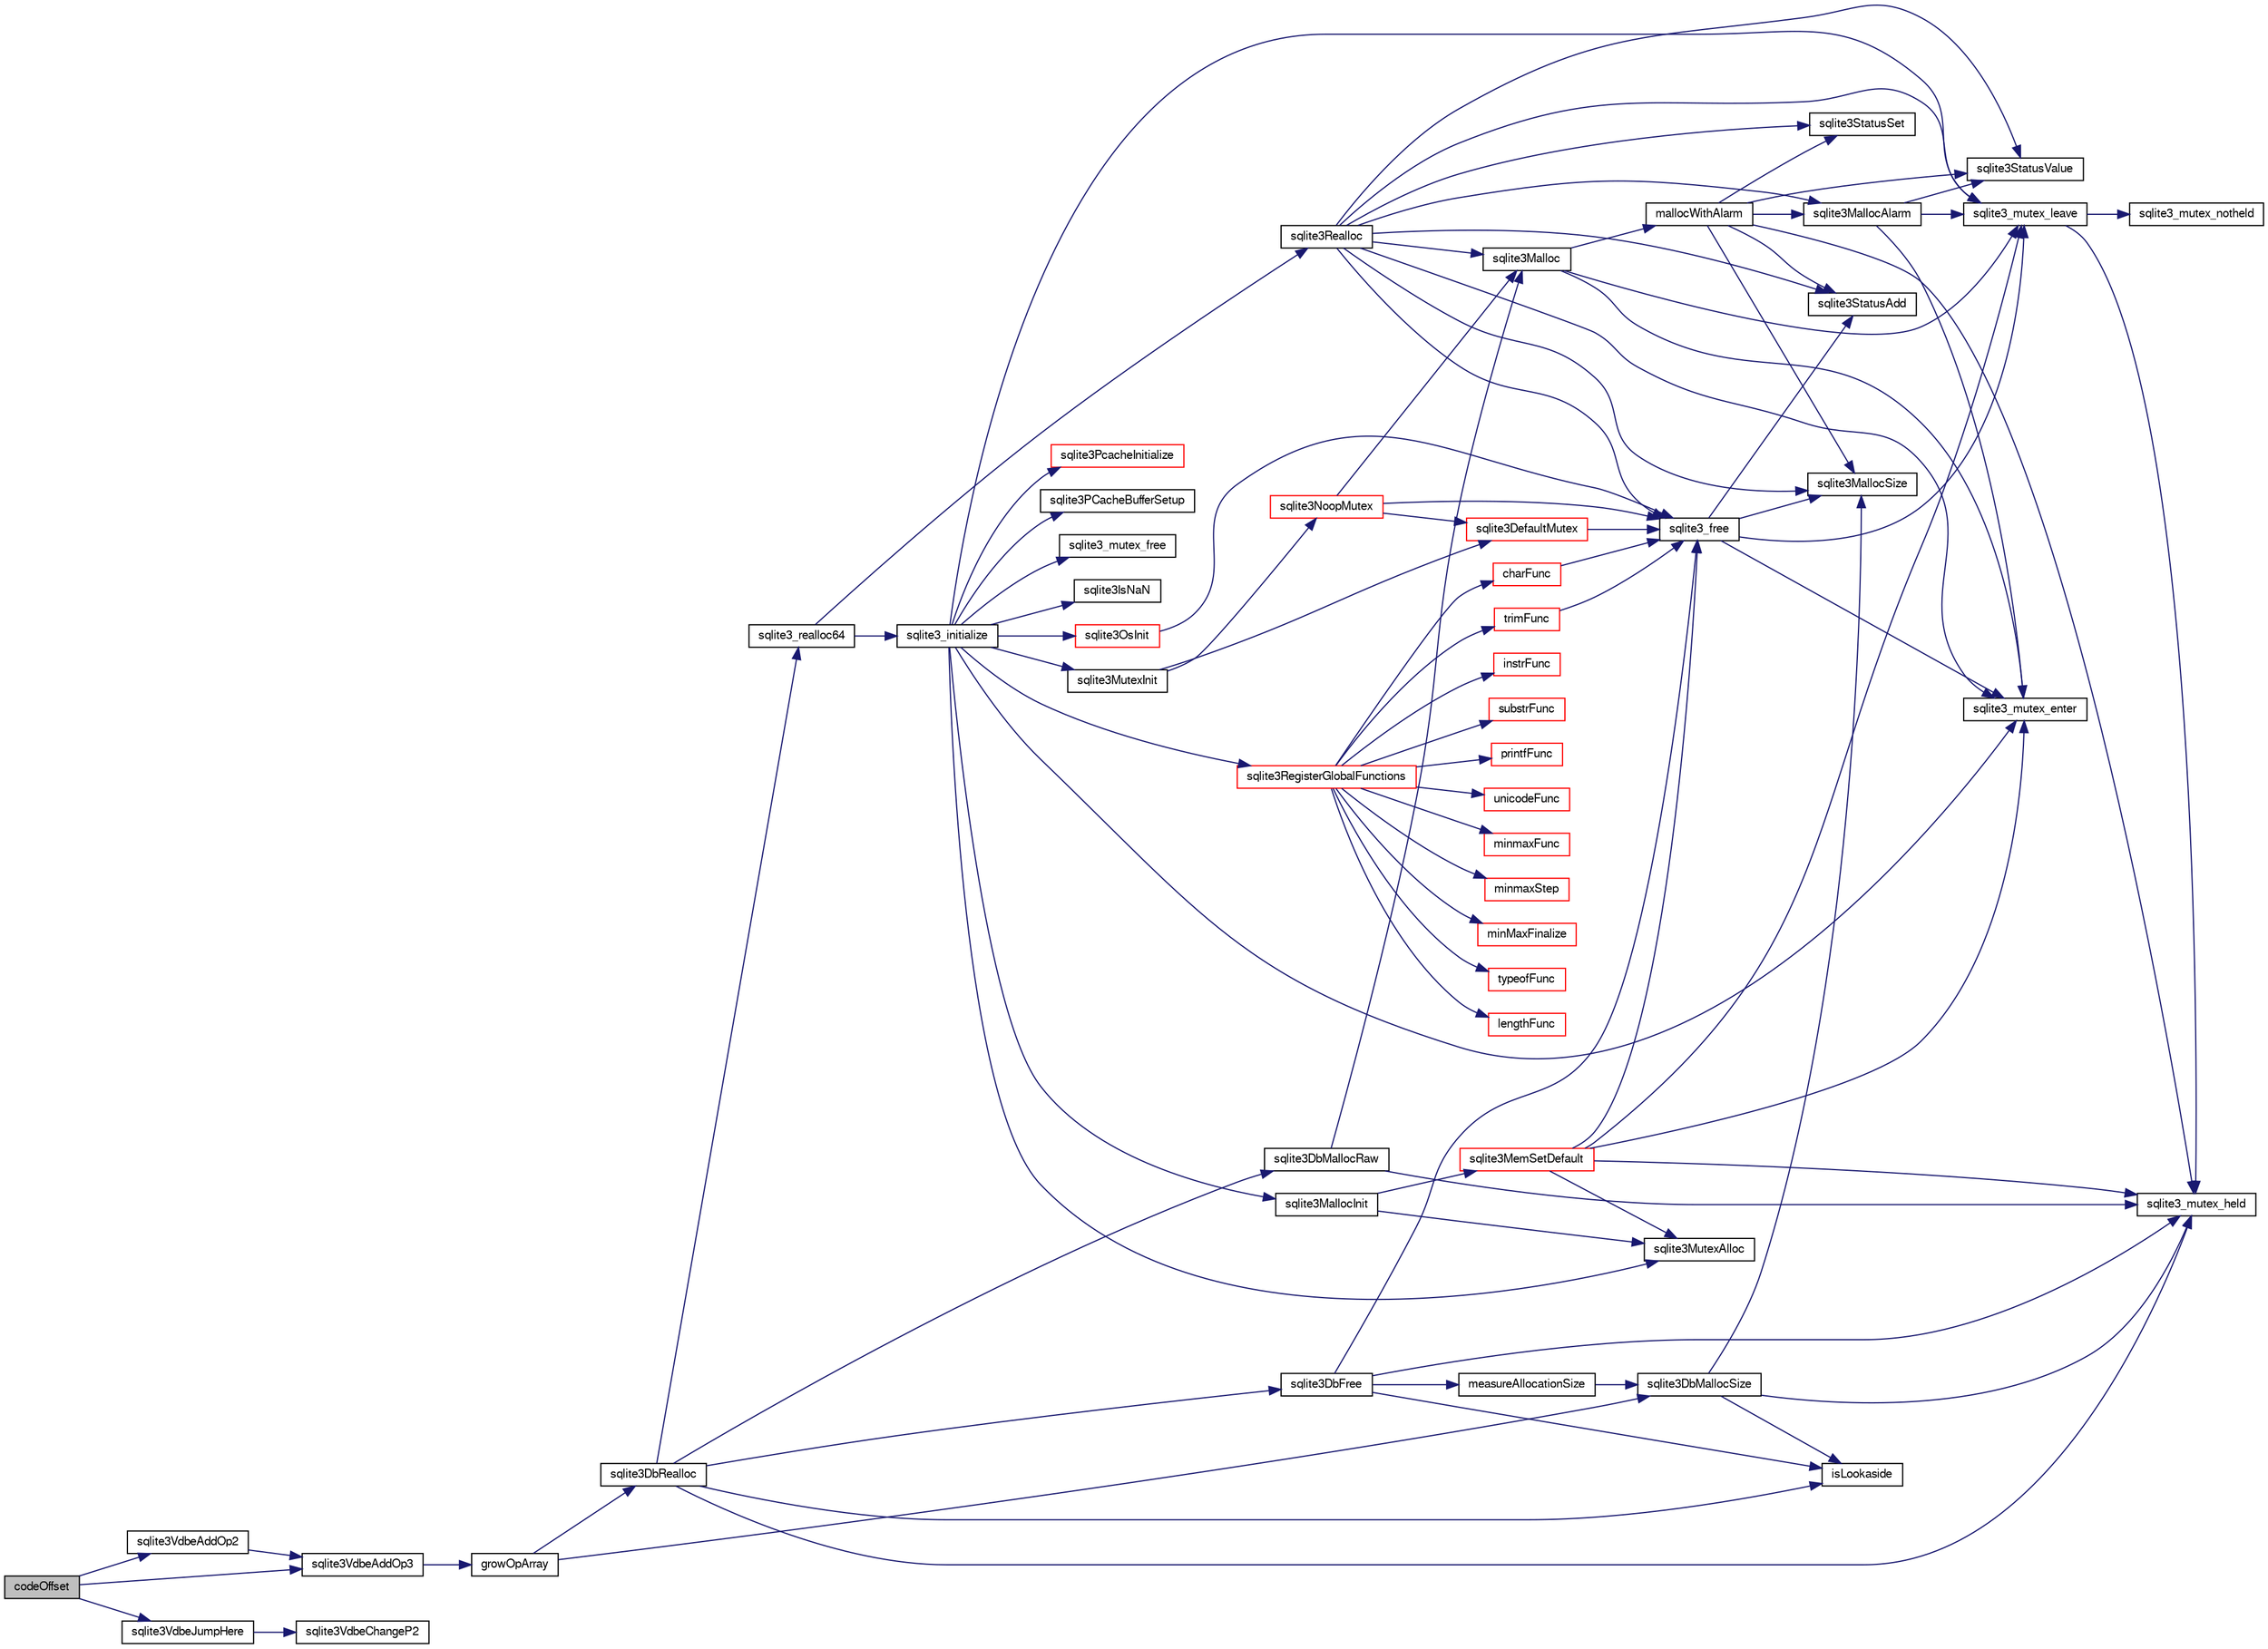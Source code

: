 digraph "codeOffset"
{
  edge [fontname="FreeSans",fontsize="10",labelfontname="FreeSans",labelfontsize="10"];
  node [fontname="FreeSans",fontsize="10",shape=record];
  rankdir="LR";
  Node53692 [label="codeOffset",height=0.2,width=0.4,color="black", fillcolor="grey75", style="filled", fontcolor="black"];
  Node53692 -> Node53693 [color="midnightblue",fontsize="10",style="solid",fontname="FreeSans"];
  Node53693 [label="sqlite3VdbeAddOp3",height=0.2,width=0.4,color="black", fillcolor="white", style="filled",URL="$sqlite3_8c.html#a29b4560b019211a73e1478cec7468345"];
  Node53693 -> Node53694 [color="midnightblue",fontsize="10",style="solid",fontname="FreeSans"];
  Node53694 [label="growOpArray",height=0.2,width=0.4,color="black", fillcolor="white", style="filled",URL="$sqlite3_8c.html#adb00b9ead01ffe0d757d5a6d0853ada5"];
  Node53694 -> Node53695 [color="midnightblue",fontsize="10",style="solid",fontname="FreeSans"];
  Node53695 [label="sqlite3DbRealloc",height=0.2,width=0.4,color="black", fillcolor="white", style="filled",URL="$sqlite3_8c.html#ae028f4902a9d29bcaf310ff289ee87dc"];
  Node53695 -> Node53696 [color="midnightblue",fontsize="10",style="solid",fontname="FreeSans"];
  Node53696 [label="sqlite3_mutex_held",height=0.2,width=0.4,color="black", fillcolor="white", style="filled",URL="$sqlite3_8c.html#acf77da68932b6bc163c5e68547ecc3e7"];
  Node53695 -> Node53697 [color="midnightblue",fontsize="10",style="solid",fontname="FreeSans"];
  Node53697 [label="sqlite3DbMallocRaw",height=0.2,width=0.4,color="black", fillcolor="white", style="filled",URL="$sqlite3_8c.html#abbe8be0cf7175e11ddc3e2218fad924e"];
  Node53697 -> Node53696 [color="midnightblue",fontsize="10",style="solid",fontname="FreeSans"];
  Node53697 -> Node53698 [color="midnightblue",fontsize="10",style="solid",fontname="FreeSans"];
  Node53698 [label="sqlite3Malloc",height=0.2,width=0.4,color="black", fillcolor="white", style="filled",URL="$sqlite3_8c.html#a361a2eaa846b1885f123abe46f5d8b2b"];
  Node53698 -> Node53699 [color="midnightblue",fontsize="10",style="solid",fontname="FreeSans"];
  Node53699 [label="sqlite3_mutex_enter",height=0.2,width=0.4,color="black", fillcolor="white", style="filled",URL="$sqlite3_8c.html#a1c12cde690bd89f104de5cbad12a6bf5"];
  Node53698 -> Node53700 [color="midnightblue",fontsize="10",style="solid",fontname="FreeSans"];
  Node53700 [label="mallocWithAlarm",height=0.2,width=0.4,color="black", fillcolor="white", style="filled",URL="$sqlite3_8c.html#ab070d5cf8e48ec8a6a43cf025d48598b"];
  Node53700 -> Node53696 [color="midnightblue",fontsize="10",style="solid",fontname="FreeSans"];
  Node53700 -> Node53701 [color="midnightblue",fontsize="10",style="solid",fontname="FreeSans"];
  Node53701 [label="sqlite3StatusSet",height=0.2,width=0.4,color="black", fillcolor="white", style="filled",URL="$sqlite3_8c.html#afec7586c01fcb5ea17dc9d7725a589d9"];
  Node53700 -> Node53702 [color="midnightblue",fontsize="10",style="solid",fontname="FreeSans"];
  Node53702 [label="sqlite3StatusValue",height=0.2,width=0.4,color="black", fillcolor="white", style="filled",URL="$sqlite3_8c.html#a30b8ac296c6e200c1fa57708d52c6ef6"];
  Node53700 -> Node53703 [color="midnightblue",fontsize="10",style="solid",fontname="FreeSans"];
  Node53703 [label="sqlite3MallocAlarm",height=0.2,width=0.4,color="black", fillcolor="white", style="filled",URL="$sqlite3_8c.html#ada66988e8471d1198f3219c062377508"];
  Node53703 -> Node53702 [color="midnightblue",fontsize="10",style="solid",fontname="FreeSans"];
  Node53703 -> Node53704 [color="midnightblue",fontsize="10",style="solid",fontname="FreeSans"];
  Node53704 [label="sqlite3_mutex_leave",height=0.2,width=0.4,color="black", fillcolor="white", style="filled",URL="$sqlite3_8c.html#a5838d235601dbd3c1fa993555c6bcc93"];
  Node53704 -> Node53696 [color="midnightblue",fontsize="10",style="solid",fontname="FreeSans"];
  Node53704 -> Node53705 [color="midnightblue",fontsize="10",style="solid",fontname="FreeSans"];
  Node53705 [label="sqlite3_mutex_notheld",height=0.2,width=0.4,color="black", fillcolor="white", style="filled",URL="$sqlite3_8c.html#a83967c837c1c000d3b5adcfaa688f5dc"];
  Node53703 -> Node53699 [color="midnightblue",fontsize="10",style="solid",fontname="FreeSans"];
  Node53700 -> Node53706 [color="midnightblue",fontsize="10",style="solid",fontname="FreeSans"];
  Node53706 [label="sqlite3MallocSize",height=0.2,width=0.4,color="black", fillcolor="white", style="filled",URL="$sqlite3_8c.html#acf5d2a5f35270bafb050bd2def576955"];
  Node53700 -> Node53707 [color="midnightblue",fontsize="10",style="solid",fontname="FreeSans"];
  Node53707 [label="sqlite3StatusAdd",height=0.2,width=0.4,color="black", fillcolor="white", style="filled",URL="$sqlite3_8c.html#afa029f93586aeab4cc85360905dae9cd"];
  Node53698 -> Node53704 [color="midnightblue",fontsize="10",style="solid",fontname="FreeSans"];
  Node53695 -> Node53708 [color="midnightblue",fontsize="10",style="solid",fontname="FreeSans"];
  Node53708 [label="isLookaside",height=0.2,width=0.4,color="black", fillcolor="white", style="filled",URL="$sqlite3_8c.html#a770fa05ff9717b75e16f4d968a77b897"];
  Node53695 -> Node53709 [color="midnightblue",fontsize="10",style="solid",fontname="FreeSans"];
  Node53709 [label="sqlite3DbFree",height=0.2,width=0.4,color="black", fillcolor="white", style="filled",URL="$sqlite3_8c.html#ac70ab821a6607b4a1b909582dc37a069"];
  Node53709 -> Node53696 [color="midnightblue",fontsize="10",style="solid",fontname="FreeSans"];
  Node53709 -> Node53710 [color="midnightblue",fontsize="10",style="solid",fontname="FreeSans"];
  Node53710 [label="measureAllocationSize",height=0.2,width=0.4,color="black", fillcolor="white", style="filled",URL="$sqlite3_8c.html#a45731e644a22fdb756e2b6337224217a"];
  Node53710 -> Node53711 [color="midnightblue",fontsize="10",style="solid",fontname="FreeSans"];
  Node53711 [label="sqlite3DbMallocSize",height=0.2,width=0.4,color="black", fillcolor="white", style="filled",URL="$sqlite3_8c.html#aa397e5a8a03495203a0767abf0a71f86"];
  Node53711 -> Node53706 [color="midnightblue",fontsize="10",style="solid",fontname="FreeSans"];
  Node53711 -> Node53696 [color="midnightblue",fontsize="10",style="solid",fontname="FreeSans"];
  Node53711 -> Node53708 [color="midnightblue",fontsize="10",style="solid",fontname="FreeSans"];
  Node53709 -> Node53708 [color="midnightblue",fontsize="10",style="solid",fontname="FreeSans"];
  Node53709 -> Node53712 [color="midnightblue",fontsize="10",style="solid",fontname="FreeSans"];
  Node53712 [label="sqlite3_free",height=0.2,width=0.4,color="black", fillcolor="white", style="filled",URL="$sqlite3_8c.html#a6552349e36a8a691af5487999ab09519"];
  Node53712 -> Node53699 [color="midnightblue",fontsize="10",style="solid",fontname="FreeSans"];
  Node53712 -> Node53707 [color="midnightblue",fontsize="10",style="solid",fontname="FreeSans"];
  Node53712 -> Node53706 [color="midnightblue",fontsize="10",style="solid",fontname="FreeSans"];
  Node53712 -> Node53704 [color="midnightblue",fontsize="10",style="solid",fontname="FreeSans"];
  Node53695 -> Node53713 [color="midnightblue",fontsize="10",style="solid",fontname="FreeSans"];
  Node53713 [label="sqlite3_realloc64",height=0.2,width=0.4,color="black", fillcolor="white", style="filled",URL="$sqlite3_8c.html#a3765a714077ee547e811034236dc9ecd"];
  Node53713 -> Node53714 [color="midnightblue",fontsize="10",style="solid",fontname="FreeSans"];
  Node53714 [label="sqlite3_initialize",height=0.2,width=0.4,color="black", fillcolor="white", style="filled",URL="$sqlite3_8c.html#ab0c0ee2d5d4cf8b28e9572296a8861df"];
  Node53714 -> Node53715 [color="midnightblue",fontsize="10",style="solid",fontname="FreeSans"];
  Node53715 [label="sqlite3MutexInit",height=0.2,width=0.4,color="black", fillcolor="white", style="filled",URL="$sqlite3_8c.html#a7906afcdd1cdb3d0007eb932398a1158"];
  Node53715 -> Node53716 [color="midnightblue",fontsize="10",style="solid",fontname="FreeSans"];
  Node53716 [label="sqlite3DefaultMutex",height=0.2,width=0.4,color="red", fillcolor="white", style="filled",URL="$sqlite3_8c.html#ac895a71e325f9b2f9b862f737c17aca8"];
  Node53716 -> Node53712 [color="midnightblue",fontsize="10",style="solid",fontname="FreeSans"];
  Node53715 -> Node53725 [color="midnightblue",fontsize="10",style="solid",fontname="FreeSans"];
  Node53725 [label="sqlite3NoopMutex",height=0.2,width=0.4,color="red", fillcolor="white", style="filled",URL="$sqlite3_8c.html#a09742cde9ef371d94f8201d2cdb543e4"];
  Node53725 -> Node53698 [color="midnightblue",fontsize="10",style="solid",fontname="FreeSans"];
  Node53725 -> Node53712 [color="midnightblue",fontsize="10",style="solid",fontname="FreeSans"];
  Node53725 -> Node53716 [color="midnightblue",fontsize="10",style="solid",fontname="FreeSans"];
  Node53714 -> Node53733 [color="midnightblue",fontsize="10",style="solid",fontname="FreeSans"];
  Node53733 [label="sqlite3MutexAlloc",height=0.2,width=0.4,color="black", fillcolor="white", style="filled",URL="$sqlite3_8c.html#a0e3f432ee581f6876b590e7ad7e84e19"];
  Node53714 -> Node53699 [color="midnightblue",fontsize="10",style="solid",fontname="FreeSans"];
  Node53714 -> Node53734 [color="midnightblue",fontsize="10",style="solid",fontname="FreeSans"];
  Node53734 [label="sqlite3MallocInit",height=0.2,width=0.4,color="black", fillcolor="white", style="filled",URL="$sqlite3_8c.html#a9e06f9e7cad0d83ce80ab493c9533552"];
  Node53734 -> Node53735 [color="midnightblue",fontsize="10",style="solid",fontname="FreeSans"];
  Node53735 [label="sqlite3MemSetDefault",height=0.2,width=0.4,color="red", fillcolor="white", style="filled",URL="$sqlite3_8c.html#a162fbfd727e92c5f8f72625b5ff62549"];
  Node53735 -> Node53733 [color="midnightblue",fontsize="10",style="solid",fontname="FreeSans"];
  Node53735 -> Node53699 [color="midnightblue",fontsize="10",style="solid",fontname="FreeSans"];
  Node53735 -> Node53704 [color="midnightblue",fontsize="10",style="solid",fontname="FreeSans"];
  Node53735 -> Node53696 [color="midnightblue",fontsize="10",style="solid",fontname="FreeSans"];
  Node53735 -> Node53712 [color="midnightblue",fontsize="10",style="solid",fontname="FreeSans"];
  Node53734 -> Node53733 [color="midnightblue",fontsize="10",style="solid",fontname="FreeSans"];
  Node53714 -> Node53704 [color="midnightblue",fontsize="10",style="solid",fontname="FreeSans"];
  Node53714 -> Node53822 [color="midnightblue",fontsize="10",style="solid",fontname="FreeSans"];
  Node53822 [label="sqlite3RegisterGlobalFunctions",height=0.2,width=0.4,color="red", fillcolor="white", style="filled",URL="$sqlite3_8c.html#a9f75bd111010f29e1b8d74344473c4ec"];
  Node53822 -> Node53823 [color="midnightblue",fontsize="10",style="solid",fontname="FreeSans"];
  Node53823 [label="trimFunc",height=0.2,width=0.4,color="red", fillcolor="white", style="filled",URL="$sqlite3_8c.html#afad56dbe7f08139a630156e644b14704"];
  Node53823 -> Node53712 [color="midnightblue",fontsize="10",style="solid",fontname="FreeSans"];
  Node53822 -> Node53836 [color="midnightblue",fontsize="10",style="solid",fontname="FreeSans"];
  Node53836 [label="minmaxFunc",height=0.2,width=0.4,color="red", fillcolor="white", style="filled",URL="$sqlite3_8c.html#a4d00f48b948fd73cb70bcfd1efc0bfb0"];
  Node53822 -> Node53845 [color="midnightblue",fontsize="10",style="solid",fontname="FreeSans"];
  Node53845 [label="minmaxStep",height=0.2,width=0.4,color="red", fillcolor="white", style="filled",URL="$sqlite3_8c.html#a5b4c0da0f3b61d7ff25ebd30aa22cca4"];
  Node53822 -> Node53849 [color="midnightblue",fontsize="10",style="solid",fontname="FreeSans"];
  Node53849 [label="minMaxFinalize",height=0.2,width=0.4,color="red", fillcolor="white", style="filled",URL="$sqlite3_8c.html#a0439dd90934a2dee93517c50884d5924"];
  Node53822 -> Node53850 [color="midnightblue",fontsize="10",style="solid",fontname="FreeSans"];
  Node53850 [label="typeofFunc",height=0.2,width=0.4,color="red", fillcolor="white", style="filled",URL="$sqlite3_8c.html#aba6c564ff0d6b017de448469d0fb243f"];
  Node53822 -> Node53851 [color="midnightblue",fontsize="10",style="solid",fontname="FreeSans"];
  Node53851 [label="lengthFunc",height=0.2,width=0.4,color="red", fillcolor="white", style="filled",URL="$sqlite3_8c.html#affdabf006c37c26a1c3e325badb83546"];
  Node53822 -> Node53856 [color="midnightblue",fontsize="10",style="solid",fontname="FreeSans"];
  Node53856 [label="instrFunc",height=0.2,width=0.4,color="red", fillcolor="white", style="filled",URL="$sqlite3_8c.html#a8f86ca540b92ac28aaefaa126170cf8c"];
  Node53822 -> Node53858 [color="midnightblue",fontsize="10",style="solid",fontname="FreeSans"];
  Node53858 [label="substrFunc",height=0.2,width=0.4,color="red", fillcolor="white", style="filled",URL="$sqlite3_8c.html#a8a8739d9af5589338113371e440b2734"];
  Node53822 -> Node53863 [color="midnightblue",fontsize="10",style="solid",fontname="FreeSans"];
  Node53863 [label="printfFunc",height=0.2,width=0.4,color="red", fillcolor="white", style="filled",URL="$sqlite3_8c.html#a80ca21d434c7c5b6668bee721331dda8"];
  Node53822 -> Node53865 [color="midnightblue",fontsize="10",style="solid",fontname="FreeSans"];
  Node53865 [label="unicodeFunc",height=0.2,width=0.4,color="red", fillcolor="white", style="filled",URL="$sqlite3_8c.html#a1d3d012cbe2276d8d713be80884db355"];
  Node53822 -> Node53867 [color="midnightblue",fontsize="10",style="solid",fontname="FreeSans"];
  Node53867 [label="charFunc",height=0.2,width=0.4,color="red", fillcolor="white", style="filled",URL="$sqlite3_8c.html#ab9b72ce47fcea3c3b92e816435a0fd91"];
  Node53867 -> Node53712 [color="midnightblue",fontsize="10",style="solid",fontname="FreeSans"];
  Node53714 -> Node53970 [color="midnightblue",fontsize="10",style="solid",fontname="FreeSans"];
  Node53970 [label="sqlite3PcacheInitialize",height=0.2,width=0.4,color="red", fillcolor="white", style="filled",URL="$sqlite3_8c.html#a2902c61ddc88bea002c4d69fe4052b1f"];
  Node53714 -> Node53971 [color="midnightblue",fontsize="10",style="solid",fontname="FreeSans"];
  Node53971 [label="sqlite3OsInit",height=0.2,width=0.4,color="red", fillcolor="white", style="filled",URL="$sqlite3_8c.html#afeaa886fe1ca086a30fd278b1d069762"];
  Node53971 -> Node53712 [color="midnightblue",fontsize="10",style="solid",fontname="FreeSans"];
  Node53714 -> Node53975 [color="midnightblue",fontsize="10",style="solid",fontname="FreeSans"];
  Node53975 [label="sqlite3PCacheBufferSetup",height=0.2,width=0.4,color="black", fillcolor="white", style="filled",URL="$sqlite3_8c.html#ad18a1eebefdfbc4254f473f7b0101937"];
  Node53714 -> Node53976 [color="midnightblue",fontsize="10",style="solid",fontname="FreeSans"];
  Node53976 [label="sqlite3_mutex_free",height=0.2,width=0.4,color="black", fillcolor="white", style="filled",URL="$sqlite3_8c.html#a2db2e72e08f6873afa9c61b0ec726fec"];
  Node53714 -> Node53758 [color="midnightblue",fontsize="10",style="solid",fontname="FreeSans"];
  Node53758 [label="sqlite3IsNaN",height=0.2,width=0.4,color="black", fillcolor="white", style="filled",URL="$sqlite3_8c.html#aed4d78203877c3486765ccbc7feebb50"];
  Node53713 -> Node53747 [color="midnightblue",fontsize="10",style="solid",fontname="FreeSans"];
  Node53747 [label="sqlite3Realloc",height=0.2,width=0.4,color="black", fillcolor="white", style="filled",URL="$sqlite3_8c.html#ad53aefdfc088f622e23ffe838201fe22"];
  Node53747 -> Node53698 [color="midnightblue",fontsize="10",style="solid",fontname="FreeSans"];
  Node53747 -> Node53712 [color="midnightblue",fontsize="10",style="solid",fontname="FreeSans"];
  Node53747 -> Node53706 [color="midnightblue",fontsize="10",style="solid",fontname="FreeSans"];
  Node53747 -> Node53699 [color="midnightblue",fontsize="10",style="solid",fontname="FreeSans"];
  Node53747 -> Node53701 [color="midnightblue",fontsize="10",style="solid",fontname="FreeSans"];
  Node53747 -> Node53702 [color="midnightblue",fontsize="10",style="solid",fontname="FreeSans"];
  Node53747 -> Node53703 [color="midnightblue",fontsize="10",style="solid",fontname="FreeSans"];
  Node53747 -> Node53707 [color="midnightblue",fontsize="10",style="solid",fontname="FreeSans"];
  Node53747 -> Node53704 [color="midnightblue",fontsize="10",style="solid",fontname="FreeSans"];
  Node53694 -> Node53711 [color="midnightblue",fontsize="10",style="solid",fontname="FreeSans"];
  Node53692 -> Node53977 [color="midnightblue",fontsize="10",style="solid",fontname="FreeSans"];
  Node53977 [label="sqlite3VdbeAddOp2",height=0.2,width=0.4,color="black", fillcolor="white", style="filled",URL="$sqlite3_8c.html#ae87204d7b069da19e4db0404c6deaae5"];
  Node53977 -> Node53693 [color="midnightblue",fontsize="10",style="solid",fontname="FreeSans"];
  Node53692 -> Node53978 [color="midnightblue",fontsize="10",style="solid",fontname="FreeSans"];
  Node53978 [label="sqlite3VdbeJumpHere",height=0.2,width=0.4,color="black", fillcolor="white", style="filled",URL="$sqlite3_8c.html#a95562175c9105ba0abe1d4dc6f8a39d4"];
  Node53978 -> Node53979 [color="midnightblue",fontsize="10",style="solid",fontname="FreeSans"];
  Node53979 [label="sqlite3VdbeChangeP2",height=0.2,width=0.4,color="black", fillcolor="white", style="filled",URL="$sqlite3_8c.html#aaf43838cdd2fd0e5e834e2ef214ab26c"];
}
